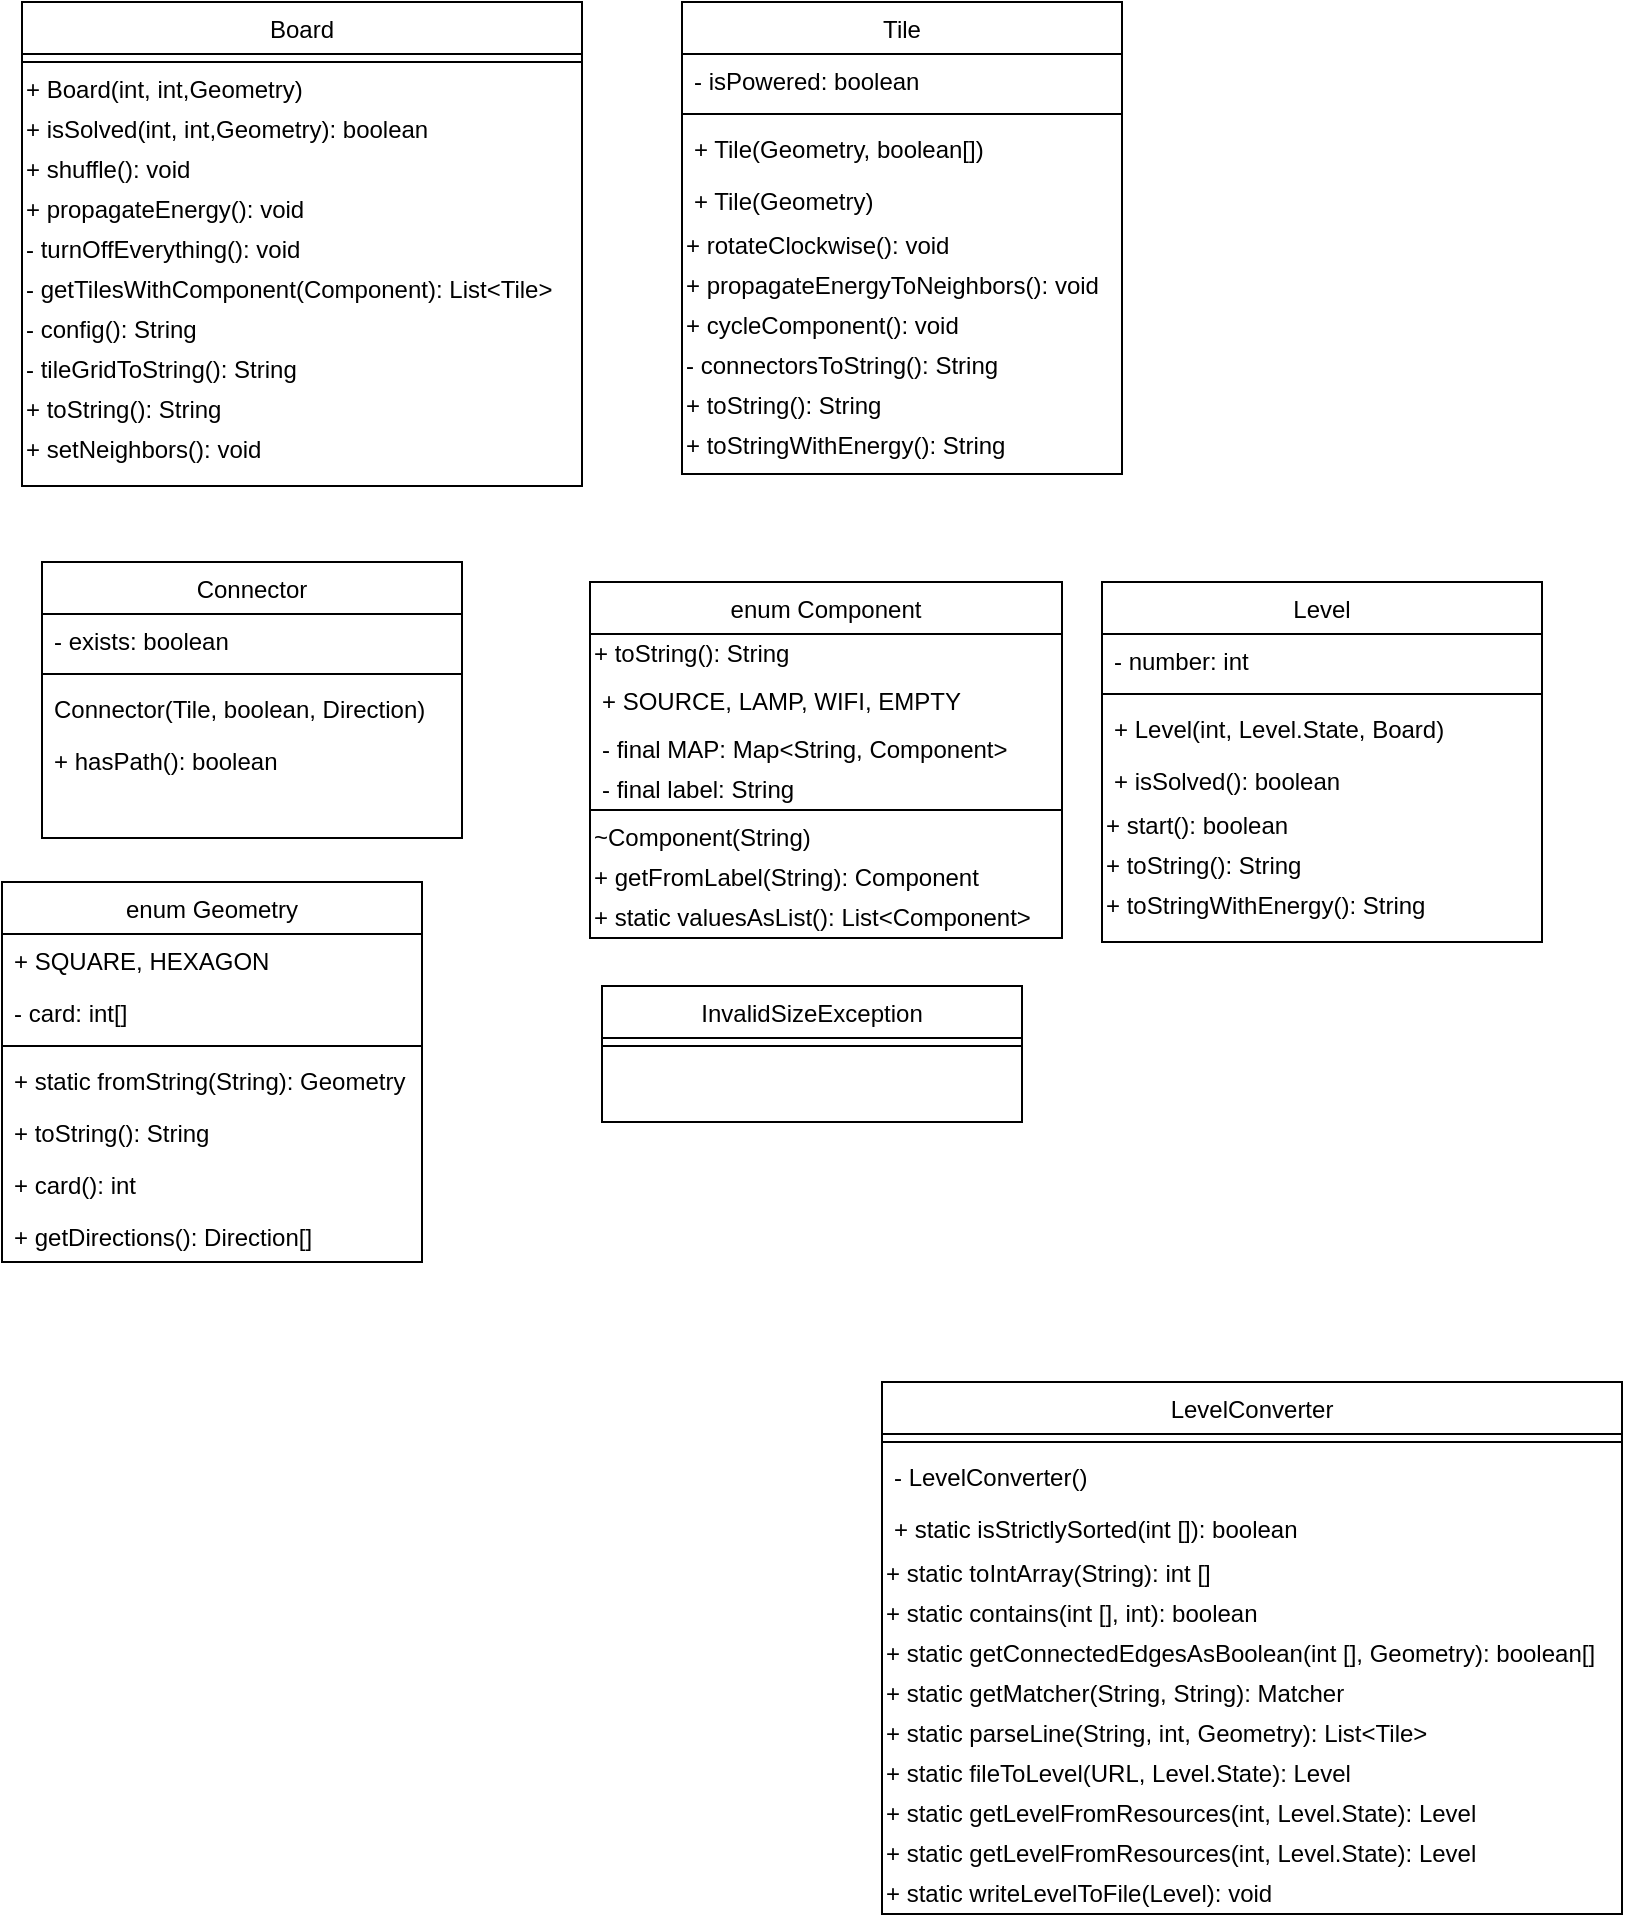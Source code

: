 <mxfile version="13.0.3" type="device"><diagram id="C5RBs43oDa-KdzZeNtuy" name="Page-1"><mxGraphModel dx="1874" dy="2335" grid="1" gridSize="10" guides="1" tooltips="1" connect="1" arrows="1" fold="1" page="1" pageScale="1" pageWidth="827" pageHeight="1169" math="0" shadow="0"><root><mxCell id="WIyWlLk6GJQsqaUBKTNV-0"/><mxCell id="WIyWlLk6GJQsqaUBKTNV-1" parent="WIyWlLk6GJQsqaUBKTNV-0"/><mxCell id="zkfFHV4jXpPFQw0GAbJ--0" value="Board" style="swimlane;fontStyle=0;align=center;verticalAlign=top;childLayout=stackLayout;horizontal=1;startSize=26;horizontalStack=0;resizeParent=1;resizeLast=0;collapsible=1;marginBottom=0;rounded=0;shadow=0;strokeWidth=1;" parent="WIyWlLk6GJQsqaUBKTNV-1" vertex="1"><mxGeometry x="130" y="-140" width="280" height="242" as="geometry"><mxRectangle x="230" y="140" width="160" height="26" as="alternateBounds"/></mxGeometry></mxCell><mxCell id="zkfFHV4jXpPFQw0GAbJ--4" value="" style="line;html=1;strokeWidth=1;align=left;verticalAlign=middle;spacingTop=-1;spacingLeft=3;spacingRight=3;rotatable=0;labelPosition=right;points=[];portConstraint=eastwest;" parent="zkfFHV4jXpPFQw0GAbJ--0" vertex="1"><mxGeometry y="26" width="280" height="8" as="geometry"/></mxCell><mxCell id="cNm5JEHcDpOYPtGi88H8-0" value="+ Board(int, int,Geometry)" style="text;html=1;align=left;verticalAlign=middle;resizable=0;points=[];autosize=1;" vertex="1" parent="zkfFHV4jXpPFQw0GAbJ--0"><mxGeometry y="34" width="280" height="20" as="geometry"/></mxCell><mxCell id="cNm5JEHcDpOYPtGi88H8-1" value="+ isSolved(int, int,Geometry): boolean" style="text;html=1;align=left;verticalAlign=middle;resizable=0;points=[];autosize=1;" vertex="1" parent="zkfFHV4jXpPFQw0GAbJ--0"><mxGeometry y="54" width="280" height="20" as="geometry"/></mxCell><mxCell id="cNm5JEHcDpOYPtGi88H8-2" value="+ shuffle(): void" style="text;html=1;align=left;verticalAlign=middle;resizable=0;points=[];autosize=1;" vertex="1" parent="zkfFHV4jXpPFQw0GAbJ--0"><mxGeometry y="74" width="280" height="20" as="geometry"/></mxCell><mxCell id="cNm5JEHcDpOYPtGi88H8-4" value="+ propagateEnergy(): void" style="text;html=1;align=left;verticalAlign=middle;resizable=0;points=[];autosize=1;" vertex="1" parent="zkfFHV4jXpPFQw0GAbJ--0"><mxGeometry y="94" width="280" height="20" as="geometry"/></mxCell><mxCell id="cNm5JEHcDpOYPtGi88H8-11" value="- turnOffEverything(): void" style="text;html=1;align=left;verticalAlign=middle;resizable=0;points=[];autosize=1;" vertex="1" parent="zkfFHV4jXpPFQw0GAbJ--0"><mxGeometry y="114" width="280" height="20" as="geometry"/></mxCell><mxCell id="cNm5JEHcDpOYPtGi88H8-12" value="- getTilesWithComponent(Component): List&amp;lt;Tile&amp;gt;" style="text;html=1;align=left;verticalAlign=middle;resizable=0;points=[];autosize=1;" vertex="1" parent="zkfFHV4jXpPFQw0GAbJ--0"><mxGeometry y="134" width="280" height="20" as="geometry"/></mxCell><mxCell id="cNm5JEHcDpOYPtGi88H8-13" value="- config(): String" style="text;html=1;align=left;verticalAlign=middle;resizable=0;points=[];autosize=1;" vertex="1" parent="zkfFHV4jXpPFQw0GAbJ--0"><mxGeometry y="154" width="280" height="20" as="geometry"/></mxCell><mxCell id="cNm5JEHcDpOYPtGi88H8-14" value="- tileGridToString(): String" style="text;html=1;align=left;verticalAlign=middle;resizable=0;points=[];autosize=1;" vertex="1" parent="zkfFHV4jXpPFQw0GAbJ--0"><mxGeometry y="174" width="280" height="20" as="geometry"/></mxCell><mxCell id="cNm5JEHcDpOYPtGi88H8-15" value="+ toString(): String" style="text;html=1;align=left;verticalAlign=middle;resizable=0;points=[];autosize=1;" vertex="1" parent="zkfFHV4jXpPFQw0GAbJ--0"><mxGeometry y="194" width="280" height="20" as="geometry"/></mxCell><mxCell id="cNm5JEHcDpOYPtGi88H8-16" value="+ setNeighbors(): void" style="text;html=1;align=left;verticalAlign=middle;resizable=0;points=[];autosize=1;" vertex="1" parent="zkfFHV4jXpPFQw0GAbJ--0"><mxGeometry y="214" width="280" height="20" as="geometry"/></mxCell><mxCell id="zkfFHV4jXpPFQw0GAbJ--17" value="Tile" style="swimlane;fontStyle=0;align=center;verticalAlign=top;childLayout=stackLayout;horizontal=1;startSize=26;horizontalStack=0;resizeParent=1;resizeLast=0;collapsible=1;marginBottom=0;rounded=0;shadow=0;strokeWidth=1;" parent="WIyWlLk6GJQsqaUBKTNV-1" vertex="1"><mxGeometry x="460" y="-140" width="220" height="236" as="geometry"><mxRectangle x="550" y="140" width="160" height="26" as="alternateBounds"/></mxGeometry></mxCell><mxCell id="zkfFHV4jXpPFQw0GAbJ--18" value="- isPowered: boolean" style="text;align=left;verticalAlign=top;spacingLeft=4;spacingRight=4;overflow=hidden;rotatable=0;points=[[0,0.5],[1,0.5]];portConstraint=eastwest;" parent="zkfFHV4jXpPFQw0GAbJ--17" vertex="1"><mxGeometry y="26" width="220" height="26" as="geometry"/></mxCell><mxCell id="zkfFHV4jXpPFQw0GAbJ--23" value="" style="line;html=1;strokeWidth=1;align=left;verticalAlign=middle;spacingTop=-1;spacingLeft=3;spacingRight=3;rotatable=0;labelPosition=right;points=[];portConstraint=eastwest;" parent="zkfFHV4jXpPFQw0GAbJ--17" vertex="1"><mxGeometry y="52" width="220" height="8" as="geometry"/></mxCell><mxCell id="zkfFHV4jXpPFQw0GAbJ--24" value="+ Tile(Geometry, boolean[])" style="text;align=left;verticalAlign=top;spacingLeft=4;spacingRight=4;overflow=hidden;rotatable=0;points=[[0,0.5],[1,0.5]];portConstraint=eastwest;" parent="zkfFHV4jXpPFQw0GAbJ--17" vertex="1"><mxGeometry y="60" width="220" height="26" as="geometry"/></mxCell><mxCell id="zkfFHV4jXpPFQw0GAbJ--25" value="+ Tile(Geometry)" style="text;align=left;verticalAlign=top;spacingLeft=4;spacingRight=4;overflow=hidden;rotatable=0;points=[[0,0.5],[1,0.5]];portConstraint=eastwest;" parent="zkfFHV4jXpPFQw0GAbJ--17" vertex="1"><mxGeometry y="86" width="220" height="26" as="geometry"/></mxCell><mxCell id="cNm5JEHcDpOYPtGi88H8-18" value="+ rotateClockwise(): void" style="text;html=1;align=left;verticalAlign=middle;resizable=0;points=[];autosize=1;" vertex="1" parent="zkfFHV4jXpPFQw0GAbJ--17"><mxGeometry y="112" width="220" height="20" as="geometry"/></mxCell><mxCell id="cNm5JEHcDpOYPtGi88H8-19" value="+ propagateEnergyToNeighbors(): void" style="text;html=1;align=left;verticalAlign=middle;resizable=0;points=[];autosize=1;" vertex="1" parent="zkfFHV4jXpPFQw0GAbJ--17"><mxGeometry y="132" width="220" height="20" as="geometry"/></mxCell><mxCell id="cNm5JEHcDpOYPtGi88H8-20" value="+ cycleComponent(): void" style="text;html=1;align=left;verticalAlign=middle;resizable=0;points=[];autosize=1;" vertex="1" parent="zkfFHV4jXpPFQw0GAbJ--17"><mxGeometry y="152" width="220" height="20" as="geometry"/></mxCell><mxCell id="cNm5JEHcDpOYPtGi88H8-21" value="- connectorsToString(): String" style="text;html=1;align=left;verticalAlign=middle;resizable=0;points=[];autosize=1;" vertex="1" parent="zkfFHV4jXpPFQw0GAbJ--17"><mxGeometry y="172" width="220" height="20" as="geometry"/></mxCell><mxCell id="cNm5JEHcDpOYPtGi88H8-22" value="+ toString(): String" style="text;html=1;align=left;verticalAlign=middle;resizable=0;points=[];autosize=1;" vertex="1" parent="zkfFHV4jXpPFQw0GAbJ--17"><mxGeometry y="192" width="220" height="20" as="geometry"/></mxCell><mxCell id="cNm5JEHcDpOYPtGi88H8-23" value="+ toStringWithEnergy(): String" style="text;html=1;align=left;verticalAlign=middle;resizable=0;points=[];autosize=1;" vertex="1" parent="zkfFHV4jXpPFQw0GAbJ--17"><mxGeometry y="212" width="220" height="20" as="geometry"/></mxCell><mxCell id="zkfFHV4jXpPFQw0GAbJ--6" value="Connector" style="swimlane;fontStyle=0;align=center;verticalAlign=top;childLayout=stackLayout;horizontal=1;startSize=26;horizontalStack=0;resizeParent=1;resizeLast=0;collapsible=1;marginBottom=0;rounded=0;shadow=0;strokeWidth=1;" parent="WIyWlLk6GJQsqaUBKTNV-1" vertex="1"><mxGeometry x="140" y="140" width="210" height="138" as="geometry"><mxRectangle x="130" y="380" width="160" height="26" as="alternateBounds"/></mxGeometry></mxCell><mxCell id="zkfFHV4jXpPFQw0GAbJ--7" value="- exists: boolean" style="text;align=left;verticalAlign=top;spacingLeft=4;spacingRight=4;overflow=hidden;rotatable=0;points=[[0,0.5],[1,0.5]];portConstraint=eastwest;" parent="zkfFHV4jXpPFQw0GAbJ--6" vertex="1"><mxGeometry y="26" width="210" height="26" as="geometry"/></mxCell><mxCell id="zkfFHV4jXpPFQw0GAbJ--9" value="" style="line;html=1;strokeWidth=1;align=left;verticalAlign=middle;spacingTop=-1;spacingLeft=3;spacingRight=3;rotatable=0;labelPosition=right;points=[];portConstraint=eastwest;" parent="zkfFHV4jXpPFQw0GAbJ--6" vertex="1"><mxGeometry y="52" width="210" height="8" as="geometry"/></mxCell><mxCell id="zkfFHV4jXpPFQw0GAbJ--10" value="Connector(Tile, boolean, Direction)" style="text;align=left;verticalAlign=top;spacingLeft=4;spacingRight=4;overflow=hidden;rotatable=0;points=[[0,0.5],[1,0.5]];portConstraint=eastwest;fontStyle=0" parent="zkfFHV4jXpPFQw0GAbJ--6" vertex="1"><mxGeometry y="60" width="210" height="26" as="geometry"/></mxCell><mxCell id="zkfFHV4jXpPFQw0GAbJ--11" value="+ hasPath(): boolean" style="text;align=left;verticalAlign=top;spacingLeft=4;spacingRight=4;overflow=hidden;rotatable=0;points=[[0,0.5],[1,0.5]];portConstraint=eastwest;" parent="zkfFHV4jXpPFQw0GAbJ--6" vertex="1"><mxGeometry y="86" width="210" height="26" as="geometry"/></mxCell><mxCell id="zkfFHV4jXpPFQw0GAbJ--13" value="enum Component" style="swimlane;fontStyle=0;align=center;verticalAlign=top;childLayout=stackLayout;horizontal=1;startSize=26;horizontalStack=0;resizeParent=1;resizeLast=0;collapsible=1;marginBottom=0;rounded=0;shadow=0;strokeWidth=1;" parent="WIyWlLk6GJQsqaUBKTNV-1" vertex="1"><mxGeometry x="414" y="150" width="236" height="178" as="geometry"><mxRectangle x="340" y="380" width="170" height="26" as="alternateBounds"/></mxGeometry></mxCell><mxCell id="cNm5JEHcDpOYPtGi88H8-30" value="+ toString(): String" style="text;html=1;align=left;verticalAlign=middle;resizable=0;points=[];autosize=1;" vertex="1" parent="zkfFHV4jXpPFQw0GAbJ--13"><mxGeometry y="26" width="236" height="20" as="geometry"/></mxCell><mxCell id="zkfFHV4jXpPFQw0GAbJ--14" value="+ SOURCE, LAMP, WIFI, EMPTY" style="text;align=left;verticalAlign=top;spacingLeft=4;spacingRight=4;overflow=hidden;rotatable=0;points=[[0,0.5],[1,0.5]];portConstraint=eastwest;" parent="zkfFHV4jXpPFQw0GAbJ--13" vertex="1"><mxGeometry y="46" width="236" height="24" as="geometry"/></mxCell><mxCell id="cNm5JEHcDpOYPtGi88H8-24" value="- final MAP: Map&lt;String, Component&gt;" style="text;align=left;verticalAlign=top;spacingLeft=4;spacingRight=4;overflow=hidden;rotatable=0;points=[[0,0.5],[1,0.5]];portConstraint=eastwest;" vertex="1" parent="zkfFHV4jXpPFQw0GAbJ--13"><mxGeometry y="70" width="236" height="20" as="geometry"/></mxCell><mxCell id="cNm5JEHcDpOYPtGi88H8-25" value="- final label: String" style="text;align=left;verticalAlign=top;spacingLeft=4;spacingRight=4;overflow=hidden;rotatable=0;points=[[0,0.5],[1,0.5]];portConstraint=eastwest;" vertex="1" parent="zkfFHV4jXpPFQw0GAbJ--13"><mxGeometry y="90" width="236" height="20" as="geometry"/></mxCell><mxCell id="zkfFHV4jXpPFQw0GAbJ--15" value="" style="line;html=1;strokeWidth=1;align=left;verticalAlign=middle;spacingTop=-1;spacingLeft=3;spacingRight=3;rotatable=0;labelPosition=right;points=[];portConstraint=eastwest;" parent="zkfFHV4jXpPFQw0GAbJ--13" vertex="1"><mxGeometry y="110" width="236" height="8" as="geometry"/></mxCell><mxCell id="cNm5JEHcDpOYPtGi88H8-27" value="~Component(String)" style="text;html=1;align=left;verticalAlign=middle;resizable=0;points=[];autosize=1;" vertex="1" parent="zkfFHV4jXpPFQw0GAbJ--13"><mxGeometry y="118" width="236" height="20" as="geometry"/></mxCell><mxCell id="cNm5JEHcDpOYPtGi88H8-28" value="+ getFromLabel(String): Component" style="text;html=1;align=left;verticalAlign=middle;resizable=0;points=[];autosize=1;" vertex="1" parent="zkfFHV4jXpPFQw0GAbJ--13"><mxGeometry y="138" width="236" height="20" as="geometry"/></mxCell><mxCell id="cNm5JEHcDpOYPtGi88H8-29" value="+ static valuesAsList(): List&amp;lt;Component&amp;gt;" style="text;html=1;align=left;verticalAlign=middle;resizable=0;points=[];autosize=1;" vertex="1" parent="zkfFHV4jXpPFQw0GAbJ--13"><mxGeometry y="158" width="236" height="20" as="geometry"/></mxCell><mxCell id="cNm5JEHcDpOYPtGi88H8-31" value="enum Geometry" style="swimlane;fontStyle=0;align=center;verticalAlign=top;childLayout=stackLayout;horizontal=1;startSize=26;horizontalStack=0;resizeParent=1;resizeLast=0;collapsible=1;marginBottom=0;rounded=0;shadow=0;strokeWidth=1;" vertex="1" parent="WIyWlLk6GJQsqaUBKTNV-1"><mxGeometry x="120" y="300" width="210" height="190" as="geometry"><mxRectangle x="130" y="380" width="160" height="26" as="alternateBounds"/></mxGeometry></mxCell><mxCell id="cNm5JEHcDpOYPtGi88H8-36" value="+ SQUARE, HEXAGON" style="text;align=left;verticalAlign=top;spacingLeft=4;spacingRight=4;overflow=hidden;rotatable=0;points=[[0,0.5],[1,0.5]];portConstraint=eastwest;" vertex="1" parent="cNm5JEHcDpOYPtGi88H8-31"><mxGeometry y="26" width="210" height="26" as="geometry"/></mxCell><mxCell id="cNm5JEHcDpOYPtGi88H8-32" value="- card: int[]" style="text;align=left;verticalAlign=top;spacingLeft=4;spacingRight=4;overflow=hidden;rotatable=0;points=[[0,0.5],[1,0.5]];portConstraint=eastwest;" vertex="1" parent="cNm5JEHcDpOYPtGi88H8-31"><mxGeometry y="52" width="210" height="26" as="geometry"/></mxCell><mxCell id="cNm5JEHcDpOYPtGi88H8-33" value="" style="line;html=1;strokeWidth=1;align=left;verticalAlign=middle;spacingTop=-1;spacingLeft=3;spacingRight=3;rotatable=0;labelPosition=right;points=[];portConstraint=eastwest;" vertex="1" parent="cNm5JEHcDpOYPtGi88H8-31"><mxGeometry y="78" width="210" height="8" as="geometry"/></mxCell><mxCell id="cNm5JEHcDpOYPtGi88H8-34" value="+ static fromString(String): Geometry" style="text;align=left;verticalAlign=top;spacingLeft=4;spacingRight=4;overflow=hidden;rotatable=0;points=[[0,0.5],[1,0.5]];portConstraint=eastwest;fontStyle=0" vertex="1" parent="cNm5JEHcDpOYPtGi88H8-31"><mxGeometry y="86" width="210" height="26" as="geometry"/></mxCell><mxCell id="cNm5JEHcDpOYPtGi88H8-37" value="+ toString(): String" style="text;align=left;verticalAlign=top;spacingLeft=4;spacingRight=4;overflow=hidden;rotatable=0;points=[[0,0.5],[1,0.5]];portConstraint=eastwest;" vertex="1" parent="cNm5JEHcDpOYPtGi88H8-31"><mxGeometry y="112" width="210" height="26" as="geometry"/></mxCell><mxCell id="cNm5JEHcDpOYPtGi88H8-35" value="+ card(): int" style="text;align=left;verticalAlign=top;spacingLeft=4;spacingRight=4;overflow=hidden;rotatable=0;points=[[0,0.5],[1,0.5]];portConstraint=eastwest;" vertex="1" parent="cNm5JEHcDpOYPtGi88H8-31"><mxGeometry y="138" width="210" height="26" as="geometry"/></mxCell><mxCell id="cNm5JEHcDpOYPtGi88H8-38" value="+ getDirections(): Direction[]" style="text;align=left;verticalAlign=top;spacingLeft=4;spacingRight=4;overflow=hidden;rotatable=0;points=[[0,0.5],[1,0.5]];portConstraint=eastwest;" vertex="1" parent="cNm5JEHcDpOYPtGi88H8-31"><mxGeometry y="164" width="210" height="26" as="geometry"/></mxCell><mxCell id="cNm5JEHcDpOYPtGi88H8-39" value="InvalidSizeException" style="swimlane;fontStyle=0;align=center;verticalAlign=top;childLayout=stackLayout;horizontal=1;startSize=26;horizontalStack=0;resizeParent=1;resizeLast=0;collapsible=1;marginBottom=0;rounded=0;shadow=0;strokeWidth=1;" vertex="1" parent="WIyWlLk6GJQsqaUBKTNV-1"><mxGeometry x="420" y="352" width="210" height="68" as="geometry"><mxRectangle x="130" y="380" width="160" height="26" as="alternateBounds"/></mxGeometry></mxCell><mxCell id="cNm5JEHcDpOYPtGi88H8-41" value="" style="line;html=1;strokeWidth=1;align=left;verticalAlign=middle;spacingTop=-1;spacingLeft=3;spacingRight=3;rotatable=0;labelPosition=right;points=[];portConstraint=eastwest;" vertex="1" parent="cNm5JEHcDpOYPtGi88H8-39"><mxGeometry y="26" width="210" height="8" as="geometry"/></mxCell><mxCell id="cNm5JEHcDpOYPtGi88H8-50" value="Level" style="swimlane;fontStyle=0;align=center;verticalAlign=top;childLayout=stackLayout;horizontal=1;startSize=26;horizontalStack=0;resizeParent=1;resizeLast=0;collapsible=1;marginBottom=0;rounded=0;shadow=0;strokeWidth=1;" vertex="1" parent="WIyWlLk6GJQsqaUBKTNV-1"><mxGeometry x="670" y="150" width="220" height="180" as="geometry"><mxRectangle x="550" y="140" width="160" height="26" as="alternateBounds"/></mxGeometry></mxCell><mxCell id="cNm5JEHcDpOYPtGi88H8-51" value="- number: int" style="text;align=left;verticalAlign=top;spacingLeft=4;spacingRight=4;overflow=hidden;rotatable=0;points=[[0,0.5],[1,0.5]];portConstraint=eastwest;" vertex="1" parent="cNm5JEHcDpOYPtGi88H8-50"><mxGeometry y="26" width="220" height="26" as="geometry"/></mxCell><mxCell id="cNm5JEHcDpOYPtGi88H8-52" value="" style="line;html=1;strokeWidth=1;align=left;verticalAlign=middle;spacingTop=-1;spacingLeft=3;spacingRight=3;rotatable=0;labelPosition=right;points=[];portConstraint=eastwest;" vertex="1" parent="cNm5JEHcDpOYPtGi88H8-50"><mxGeometry y="52" width="220" height="8" as="geometry"/></mxCell><mxCell id="cNm5JEHcDpOYPtGi88H8-53" value="+ Level(int, Level.State, Board)" style="text;align=left;verticalAlign=top;spacingLeft=4;spacingRight=4;overflow=hidden;rotatable=0;points=[[0,0.5],[1,0.5]];portConstraint=eastwest;" vertex="1" parent="cNm5JEHcDpOYPtGi88H8-50"><mxGeometry y="60" width="220" height="26" as="geometry"/></mxCell><mxCell id="cNm5JEHcDpOYPtGi88H8-54" value="+ isSolved(): boolean" style="text;align=left;verticalAlign=top;spacingLeft=4;spacingRight=4;overflow=hidden;rotatable=0;points=[[0,0.5],[1,0.5]];portConstraint=eastwest;" vertex="1" parent="cNm5JEHcDpOYPtGi88H8-50"><mxGeometry y="86" width="220" height="26" as="geometry"/></mxCell><mxCell id="cNm5JEHcDpOYPtGi88H8-55" value="+ start(): boolean" style="text;html=1;align=left;verticalAlign=middle;resizable=0;points=[];autosize=1;" vertex="1" parent="cNm5JEHcDpOYPtGi88H8-50"><mxGeometry y="112" width="220" height="20" as="geometry"/></mxCell><mxCell id="cNm5JEHcDpOYPtGi88H8-59" value="+ toString(): String" style="text;html=1;align=left;verticalAlign=middle;resizable=0;points=[];autosize=1;" vertex="1" parent="cNm5JEHcDpOYPtGi88H8-50"><mxGeometry y="132" width="220" height="20" as="geometry"/></mxCell><mxCell id="cNm5JEHcDpOYPtGi88H8-60" value="+ toStringWithEnergy(): String" style="text;html=1;align=left;verticalAlign=middle;resizable=0;points=[];autosize=1;" vertex="1" parent="cNm5JEHcDpOYPtGi88H8-50"><mxGeometry y="152" width="220" height="20" as="geometry"/></mxCell><mxCell id="cNm5JEHcDpOYPtGi88H8-61" value="LevelConverter" style="swimlane;fontStyle=0;align=center;verticalAlign=top;childLayout=stackLayout;horizontal=1;startSize=26;horizontalStack=0;resizeParent=1;resizeLast=0;collapsible=1;marginBottom=0;rounded=0;shadow=0;strokeWidth=1;" vertex="1" parent="WIyWlLk6GJQsqaUBKTNV-1"><mxGeometry x="560" y="550" width="370" height="266" as="geometry"><mxRectangle x="550" y="140" width="160" height="26" as="alternateBounds"/></mxGeometry></mxCell><mxCell id="cNm5JEHcDpOYPtGi88H8-63" value="" style="line;html=1;strokeWidth=1;align=left;verticalAlign=middle;spacingTop=-1;spacingLeft=3;spacingRight=3;rotatable=0;labelPosition=right;points=[];portConstraint=eastwest;" vertex="1" parent="cNm5JEHcDpOYPtGi88H8-61"><mxGeometry y="26" width="370" height="8" as="geometry"/></mxCell><mxCell id="cNm5JEHcDpOYPtGi88H8-64" value="- LevelConverter()" style="text;align=left;verticalAlign=top;spacingLeft=4;spacingRight=4;overflow=hidden;rotatable=0;points=[[0,0.5],[1,0.5]];portConstraint=eastwest;" vertex="1" parent="cNm5JEHcDpOYPtGi88H8-61"><mxGeometry y="34" width="370" height="26" as="geometry"/></mxCell><mxCell id="cNm5JEHcDpOYPtGi88H8-65" value="+ static isStrictlySorted(int []): boolean" style="text;align=left;verticalAlign=top;spacingLeft=4;spacingRight=4;overflow=hidden;rotatable=0;points=[[0,0.5],[1,0.5]];portConstraint=eastwest;" vertex="1" parent="cNm5JEHcDpOYPtGi88H8-61"><mxGeometry y="60" width="370" height="26" as="geometry"/></mxCell><mxCell id="cNm5JEHcDpOYPtGi88H8-66" value="+ static toIntArray(String): int []" style="text;html=1;align=left;verticalAlign=middle;resizable=0;points=[];autosize=1;" vertex="1" parent="cNm5JEHcDpOYPtGi88H8-61"><mxGeometry y="86" width="370" height="20" as="geometry"/></mxCell><mxCell id="cNm5JEHcDpOYPtGi88H8-67" value="+ static contains(int [], int): boolean" style="text;html=1;align=left;verticalAlign=middle;resizable=0;points=[];autosize=1;" vertex="1" parent="cNm5JEHcDpOYPtGi88H8-61"><mxGeometry y="106" width="370" height="20" as="geometry"/></mxCell><mxCell id="cNm5JEHcDpOYPtGi88H8-68" value="+ static getConnectedEdgesAsBoolean(int [], Geometry): boolean[]" style="text;html=1;align=left;verticalAlign=middle;resizable=0;points=[];autosize=1;" vertex="1" parent="cNm5JEHcDpOYPtGi88H8-61"><mxGeometry y="126" width="370" height="20" as="geometry"/></mxCell><mxCell id="cNm5JEHcDpOYPtGi88H8-69" value="+ static getMatcher(String, String): Matcher" style="text;html=1;align=left;verticalAlign=middle;resizable=0;points=[];autosize=1;" vertex="1" parent="cNm5JEHcDpOYPtGi88H8-61"><mxGeometry y="146" width="370" height="20" as="geometry"/></mxCell><mxCell id="cNm5JEHcDpOYPtGi88H8-71" value="+ static parseLine(String, int, Geometry): List&amp;lt;Tile&amp;gt;" style="text;html=1;align=left;verticalAlign=middle;resizable=0;points=[];autosize=1;" vertex="1" parent="cNm5JEHcDpOYPtGi88H8-61"><mxGeometry y="166" width="370" height="20" as="geometry"/></mxCell><mxCell id="cNm5JEHcDpOYPtGi88H8-72" value="+ static fileToLevel(URL, Level.State): Level" style="text;html=1;align=left;verticalAlign=middle;resizable=0;points=[];autosize=1;" vertex="1" parent="cNm5JEHcDpOYPtGi88H8-61"><mxGeometry y="186" width="370" height="20" as="geometry"/></mxCell><mxCell id="cNm5JEHcDpOYPtGi88H8-73" value="+ static getLevelFromResources(int, Level.State): Level" style="text;html=1;align=left;verticalAlign=middle;resizable=0;points=[];autosize=1;" vertex="1" parent="cNm5JEHcDpOYPtGi88H8-61"><mxGeometry y="206" width="370" height="20" as="geometry"/></mxCell><mxCell id="cNm5JEHcDpOYPtGi88H8-74" value="+ static getLevelFromResources(int, Level.State): Level" style="text;html=1;align=left;verticalAlign=middle;resizable=0;points=[];autosize=1;" vertex="1" parent="cNm5JEHcDpOYPtGi88H8-61"><mxGeometry y="226" width="370" height="20" as="geometry"/></mxCell><mxCell id="cNm5JEHcDpOYPtGi88H8-75" value="+ static writeLevelToFile(Level): void" style="text;html=1;align=left;verticalAlign=middle;resizable=0;points=[];autosize=1;" vertex="1" parent="cNm5JEHcDpOYPtGi88H8-61"><mxGeometry y="246" width="370" height="20" as="geometry"/></mxCell></root></mxGraphModel></diagram></mxfile>